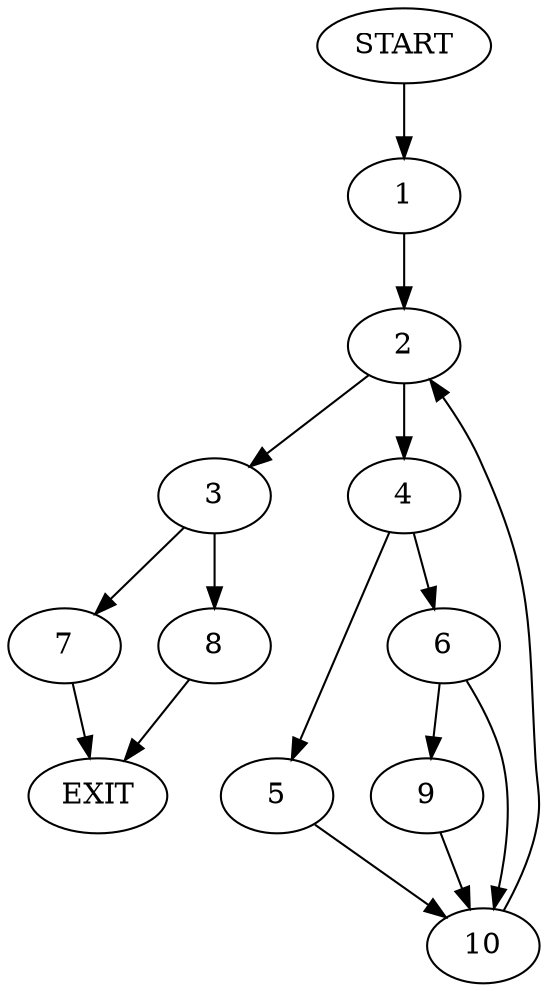 digraph {
0 [label="START"]
11 [label="EXIT"]
0 -> 1
1 -> 2
2 -> 3
2 -> 4
4 -> 5
4 -> 6
3 -> 7
3 -> 8
6 -> 9
6 -> 10
5 -> 10
10 -> 2
9 -> 10
7 -> 11
8 -> 11
}
